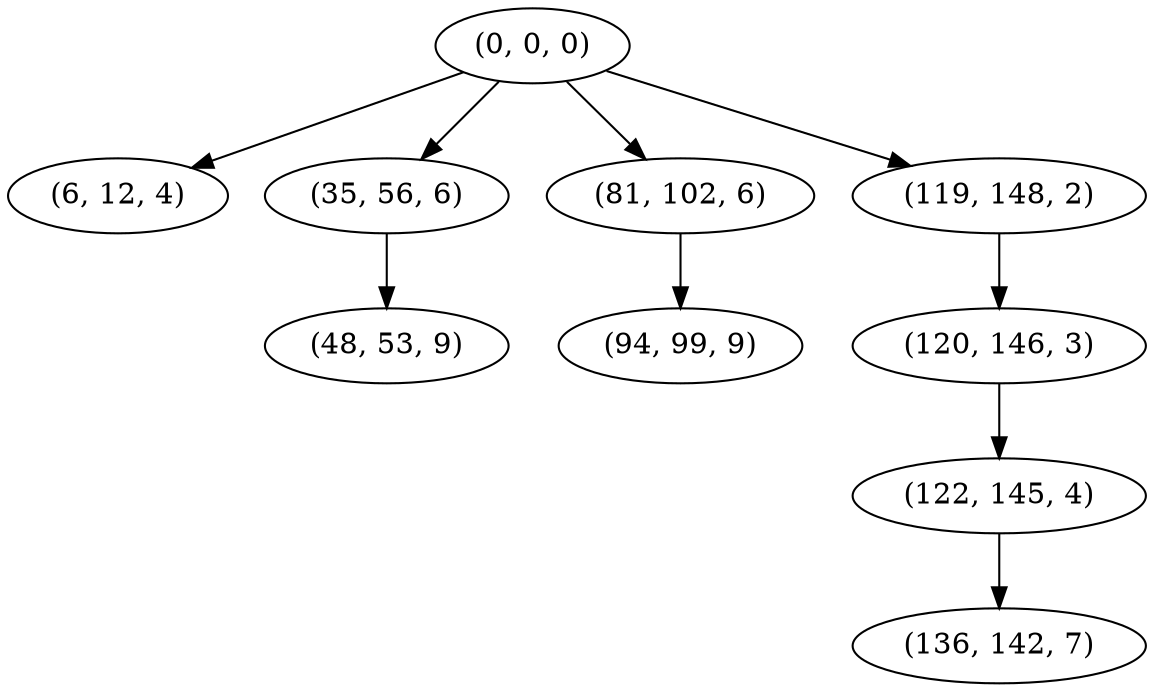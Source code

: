 digraph tree {
    "(0, 0, 0)";
    "(6, 12, 4)";
    "(35, 56, 6)";
    "(48, 53, 9)";
    "(81, 102, 6)";
    "(94, 99, 9)";
    "(119, 148, 2)";
    "(120, 146, 3)";
    "(122, 145, 4)";
    "(136, 142, 7)";
    "(0, 0, 0)" -> "(6, 12, 4)";
    "(0, 0, 0)" -> "(35, 56, 6)";
    "(0, 0, 0)" -> "(81, 102, 6)";
    "(0, 0, 0)" -> "(119, 148, 2)";
    "(35, 56, 6)" -> "(48, 53, 9)";
    "(81, 102, 6)" -> "(94, 99, 9)";
    "(119, 148, 2)" -> "(120, 146, 3)";
    "(120, 146, 3)" -> "(122, 145, 4)";
    "(122, 145, 4)" -> "(136, 142, 7)";
}
